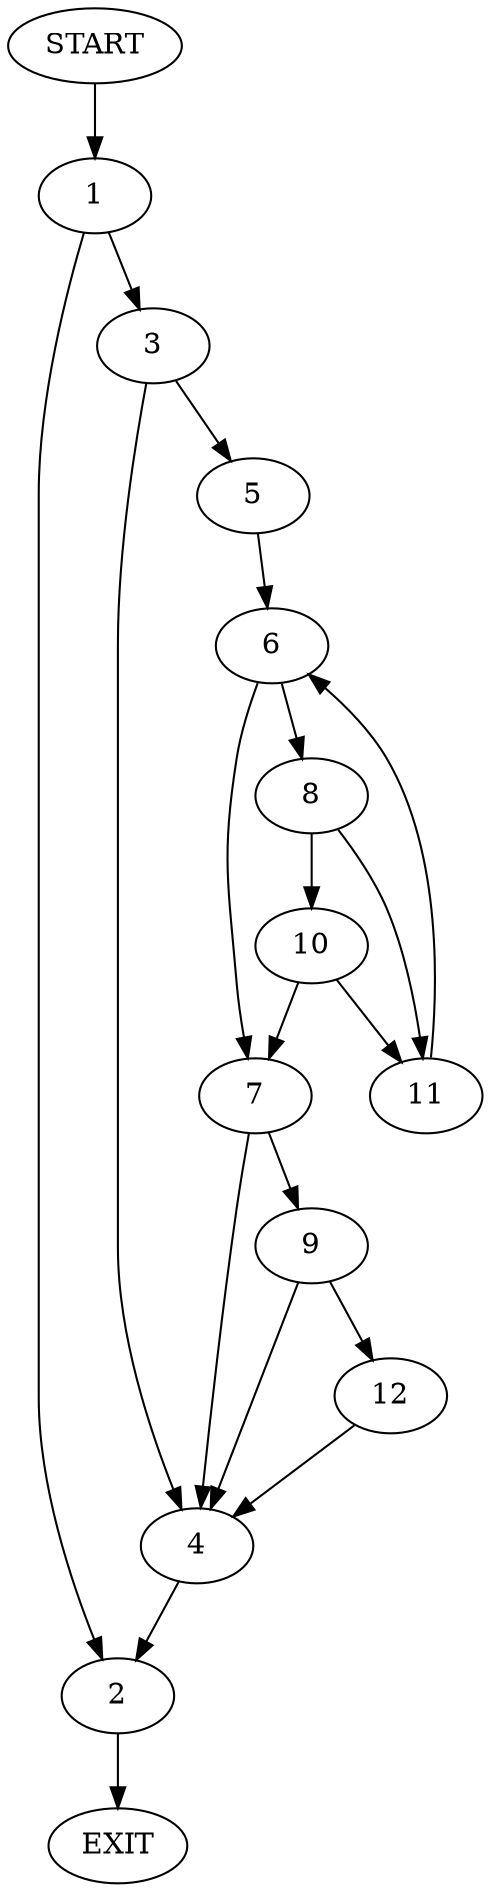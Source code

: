 digraph {
0 [label="START"]
13 [label="EXIT"]
0 -> 1
1 -> 2
1 -> 3
2 -> 13
3 -> 4
3 -> 5
5 -> 6
4 -> 2
6 -> 7
6 -> 8
7 -> 4
7 -> 9
8 -> 10
8 -> 11
10 -> 7
10 -> 11
11 -> 6
9 -> 4
9 -> 12
12 -> 4
}
